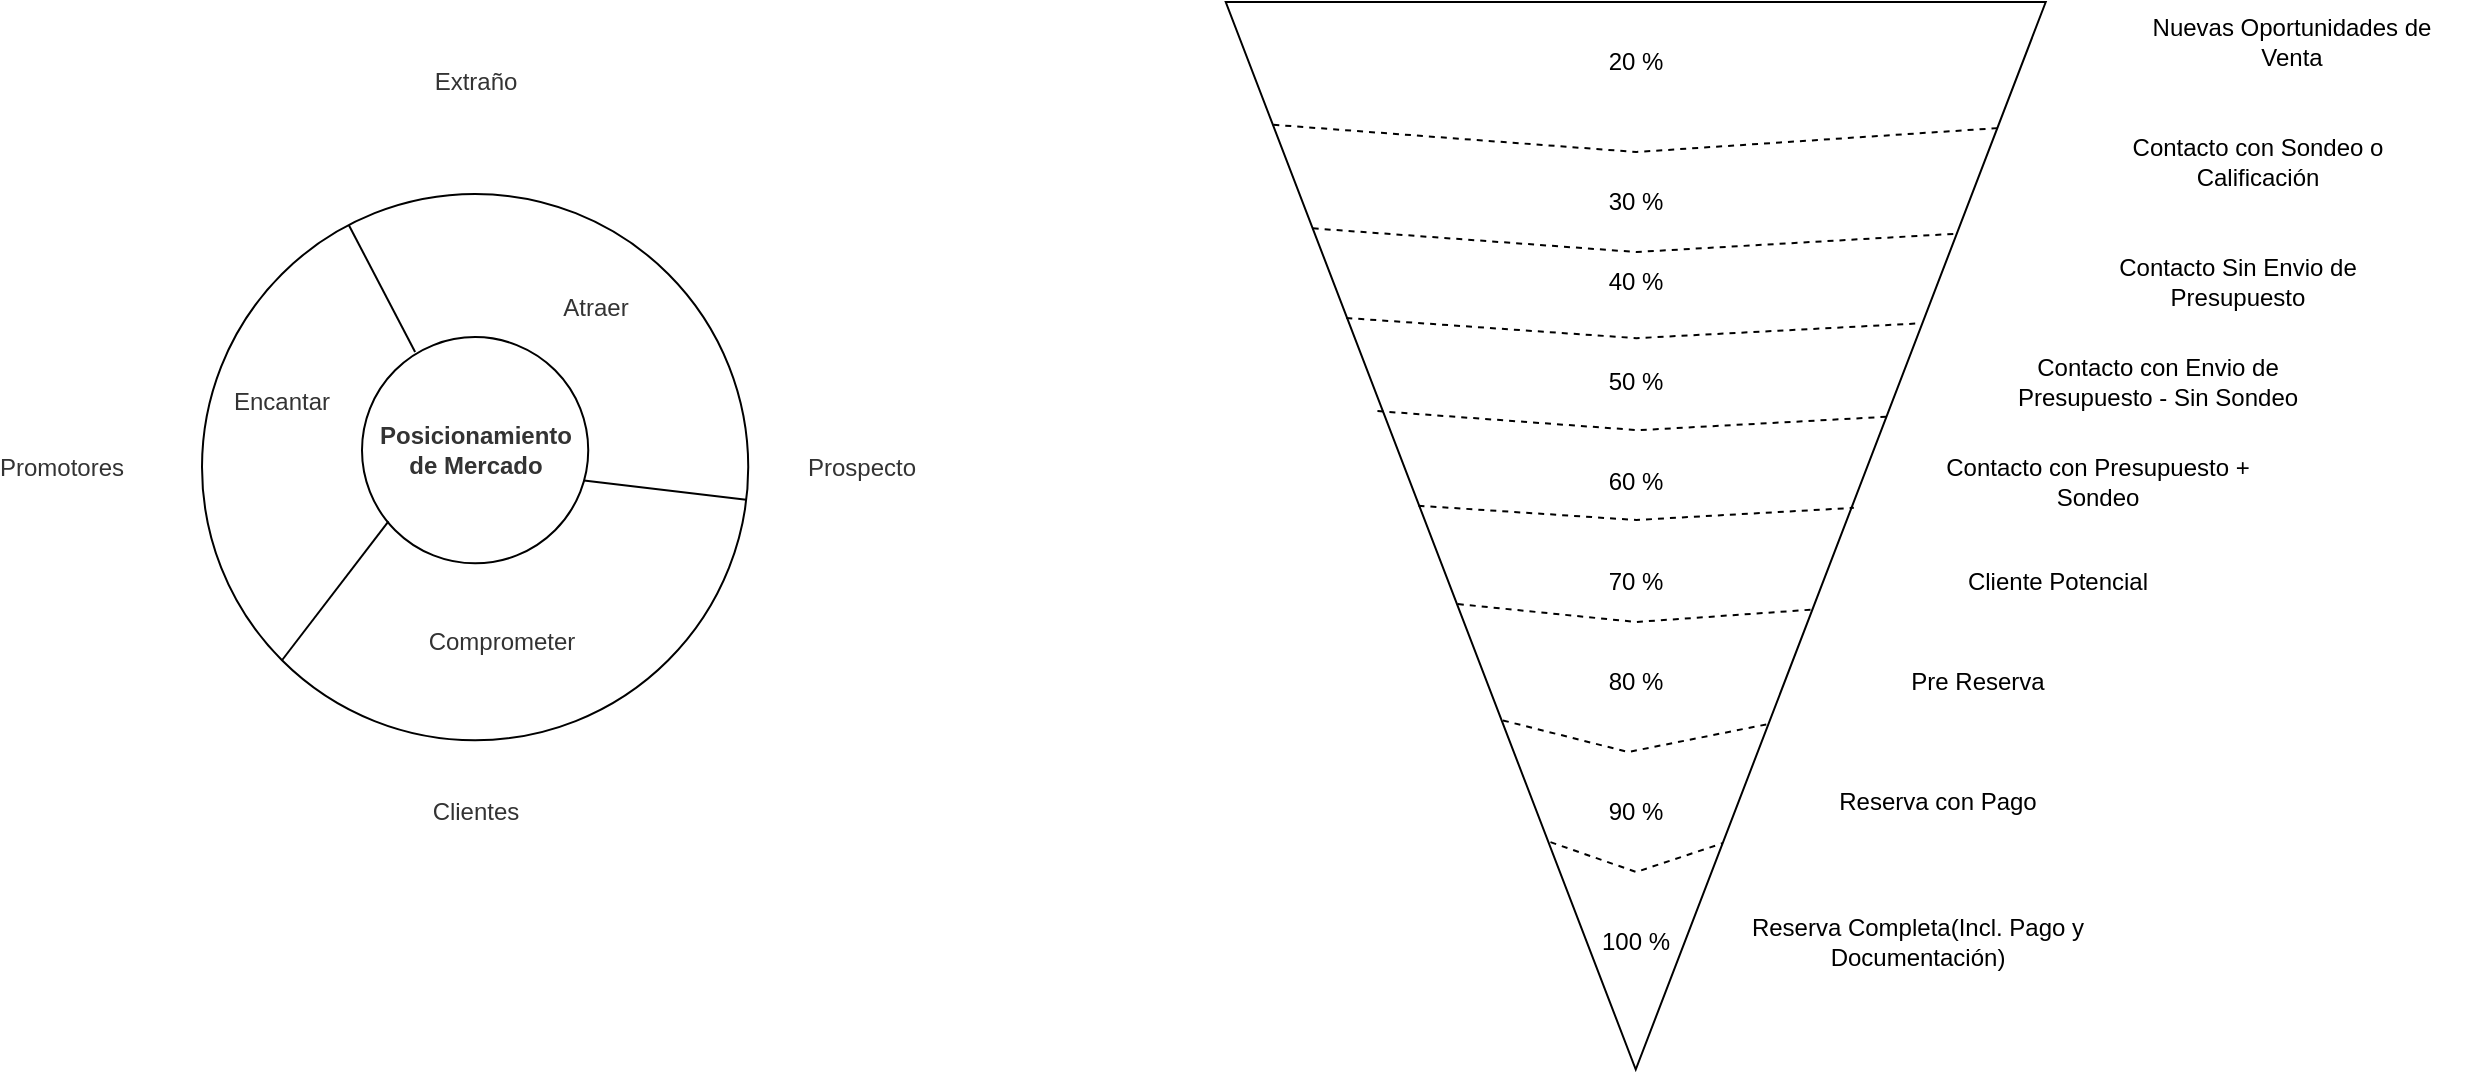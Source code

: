 <mxfile version="20.8.3" type="github">
  <diagram id="FKbZ4pUcJLhqBmUT38od" name="Página-1">
    <mxGraphModel dx="1159" dy="209" grid="1" gridSize="10" guides="1" tooltips="1" connect="1" arrows="1" fold="1" page="1" pageScale="1" pageWidth="827" pageHeight="1169" math="0" shadow="0">
      <root>
        <mxCell id="0" />
        <mxCell id="1" parent="0" />
        <mxCell id="BmlAgcdd3eM29pVQZzMR-1" value="" style="triangle;whiteSpace=wrap;html=1;rotation=90;" parent="1" vertex="1">
          <mxGeometry x="80" y="276.88" width="533.75" height="410" as="geometry" />
        </mxCell>
        <mxCell id="BmlAgcdd3eM29pVQZzMR-2" value="" style="endArrow=none;dashed=1;html=1;rounded=0;entryX=0.118;entryY=0.056;entryDx=0;entryDy=0;entryPerimeter=0;exitX=0.115;exitY=0.942;exitDx=0;exitDy=0;exitPerimeter=0;" parent="1" source="BmlAgcdd3eM29pVQZzMR-1" target="BmlAgcdd3eM29pVQZzMR-1" edge="1">
          <mxGeometry x="0.039" y="10" width="50" height="50" relative="1" as="geometry">
            <mxPoint x="186.87" y="290" as="sourcePoint" />
            <mxPoint x="506.87" y="290" as="targetPoint" />
            <Array as="points">
              <mxPoint x="347.12" y="290" />
            </Array>
            <mxPoint as="offset" />
          </mxGeometry>
        </mxCell>
        <mxCell id="BmlAgcdd3eM29pVQZzMR-4" value="20 %" style="text;html=1;strokeColor=none;fillColor=none;align=center;verticalAlign=middle;whiteSpace=wrap;rounded=0;" parent="1" vertex="1">
          <mxGeometry x="317.12" y="230" width="60" height="30" as="geometry" />
        </mxCell>
        <mxCell id="BmlAgcdd3eM29pVQZzMR-7" value="30 %" style="text;html=1;strokeColor=none;fillColor=none;align=center;verticalAlign=middle;whiteSpace=wrap;rounded=0;" parent="1" vertex="1">
          <mxGeometry x="317.12" y="300" width="60" height="30" as="geometry" />
        </mxCell>
        <mxCell id="BmlAgcdd3eM29pVQZzMR-9" value="40 %" style="text;html=1;strokeColor=none;fillColor=none;align=center;verticalAlign=middle;whiteSpace=wrap;rounded=0;" parent="1" vertex="1">
          <mxGeometry x="317.12" y="340" width="60" height="30" as="geometry" />
        </mxCell>
        <mxCell id="BmlAgcdd3eM29pVQZzMR-12" value="50 %" style="text;html=1;strokeColor=none;fillColor=none;align=center;verticalAlign=middle;whiteSpace=wrap;rounded=0;" parent="1" vertex="1">
          <mxGeometry x="317.12" y="390" width="60" height="30" as="geometry" />
        </mxCell>
        <mxCell id="BmlAgcdd3eM29pVQZzMR-13" value="60 %" style="text;html=1;strokeColor=none;fillColor=none;align=center;verticalAlign=middle;whiteSpace=wrap;rounded=0;" parent="1" vertex="1">
          <mxGeometry x="317.12" y="440" width="60" height="30" as="geometry" />
        </mxCell>
        <mxCell id="BmlAgcdd3eM29pVQZzMR-14" value="70 %" style="text;html=1;strokeColor=none;fillColor=none;align=center;verticalAlign=middle;whiteSpace=wrap;rounded=0;" parent="1" vertex="1">
          <mxGeometry x="317.12" y="490" width="60" height="30" as="geometry" />
        </mxCell>
        <mxCell id="BmlAgcdd3eM29pVQZzMR-15" value="80 %" style="text;html=1;strokeColor=none;fillColor=none;align=center;verticalAlign=middle;whiteSpace=wrap;rounded=0;" parent="1" vertex="1">
          <mxGeometry x="317.12" y="540" width="60" height="30" as="geometry" />
        </mxCell>
        <mxCell id="BmlAgcdd3eM29pVQZzMR-16" value="90 %" style="text;html=1;strokeColor=none;fillColor=none;align=center;verticalAlign=middle;whiteSpace=wrap;rounded=0;" parent="1" vertex="1">
          <mxGeometry x="317.12" y="604.5" width="60" height="30" as="geometry" />
        </mxCell>
        <mxCell id="BmlAgcdd3eM29pVQZzMR-17" value="100 %" style="text;html=1;strokeColor=none;fillColor=none;align=center;verticalAlign=middle;whiteSpace=wrap;rounded=0;" parent="1" vertex="1">
          <mxGeometry x="317.12" y="670" width="60" height="30" as="geometry" />
        </mxCell>
        <mxCell id="BmlAgcdd3eM29pVQZzMR-18" value="" style="endArrow=none;dashed=1;html=1;rounded=0;exitX=0.212;exitY=0.894;exitDx=0;exitDy=0;exitPerimeter=0;entryX=0.217;entryY=0.108;entryDx=0;entryDy=0;entryPerimeter=0;" parent="1" source="BmlAgcdd3eM29pVQZzMR-1" target="BmlAgcdd3eM29pVQZzMR-1" edge="1">
          <mxGeometry x="0.039" y="10" width="50" height="50" relative="1" as="geometry">
            <mxPoint x="162.115" y="326.92" as="sourcePoint" />
            <mxPoint x="513.12" y="330" as="targetPoint" />
            <Array as="points">
              <mxPoint x="347.27" y="340" />
            </Array>
            <mxPoint as="offset" />
          </mxGeometry>
        </mxCell>
        <mxCell id="BmlAgcdd3eM29pVQZzMR-19" value="" style="endArrow=none;dashed=1;html=1;rounded=0;entryX=0.301;entryY=0.153;entryDx=0;entryDy=0;entryPerimeter=0;exitX=0.296;exitY=0.853;exitDx=0;exitDy=0;exitPerimeter=0;" parent="1" source="BmlAgcdd3eM29pVQZzMR-1" target="BmlAgcdd3eM29pVQZzMR-1" edge="1">
          <mxGeometry x="0.039" y="10" width="50" height="50" relative="1" as="geometry">
            <mxPoint x="162.115" y="370.0" as="sourcePoint" />
            <mxPoint x="530.295" y="372.135" as="targetPoint" />
            <Array as="points">
              <mxPoint x="347.27" y="383.08" />
            </Array>
            <mxPoint as="offset" />
          </mxGeometry>
        </mxCell>
        <mxCell id="BmlAgcdd3eM29pVQZzMR-20" value="" style="endArrow=none;dashed=1;html=1;rounded=0;entryX=0.377;entryY=0.187;entryDx=0;entryDy=0;entryPerimeter=0;exitX=0.372;exitY=0.815;exitDx=0;exitDy=0;exitPerimeter=0;" parent="1" edge="1">
          <mxGeometry x="0.039" y="10" width="50" height="50" relative="1" as="geometry">
            <mxPoint x="217.725" y="419.56" as="sourcePoint" />
            <mxPoint x="475.205" y="422.229" as="targetPoint" />
            <Array as="points">
              <mxPoint x="348.18" y="429.08" />
            </Array>
            <mxPoint as="offset" />
          </mxGeometry>
        </mxCell>
        <mxCell id="BmlAgcdd3eM29pVQZzMR-21" value="" style="endArrow=none;dashed=1;html=1;rounded=0;entryX=0.472;entryY=0.234;entryDx=0;entryDy=0;entryPerimeter=0;exitX=0.47;exitY=0.765;exitDx=0;exitDy=0;exitPerimeter=0;" parent="1" edge="1">
          <mxGeometry x="0.039" y="10" width="50" height="50" relative="1" as="geometry">
            <mxPoint x="238.225" y="466.868" as="sourcePoint" />
            <mxPoint x="455.935" y="467.935" as="targetPoint" />
            <Array as="points">
              <mxPoint x="347.12" y="474" />
            </Array>
            <mxPoint as="offset" />
          </mxGeometry>
        </mxCell>
        <mxCell id="BmlAgcdd3eM29pVQZzMR-22" value="" style="endArrow=none;dashed=1;html=1;rounded=0;entryX=0.569;entryY=0.282;entryDx=0;entryDy=0;entryPerimeter=0;exitX=0.564;exitY=0.717;exitDx=0;exitDy=0;exitPerimeter=0;" parent="1" source="BmlAgcdd3eM29pVQZzMR-1" target="BmlAgcdd3eM29pVQZzMR-1" edge="1">
          <mxGeometry x="0.039" y="10" width="50" height="50" relative="1" as="geometry">
            <mxPoint x="261.595" y="517.114" as="sourcePoint" />
            <mxPoint x="430.515" y="519.783" as="targetPoint" />
            <Array as="points">
              <mxPoint x="347.12" y="525" />
            </Array>
            <mxPoint as="offset" />
          </mxGeometry>
        </mxCell>
        <mxCell id="BmlAgcdd3eM29pVQZzMR-23" value="" style="endArrow=none;dashed=1;html=1;rounded=0;entryX=0.676;entryY=0.336;entryDx=0;entryDy=0;entryPerimeter=0;exitX=0.673;exitY=0.662;exitDx=0;exitDy=0;exitPerimeter=0;" parent="1" source="BmlAgcdd3eM29pVQZzMR-1" target="BmlAgcdd3eM29pVQZzMR-1" edge="1">
          <mxGeometry x="0.039" y="10" width="50" height="50" relative="1" as="geometry">
            <mxPoint x="173.115" y="570" as="sourcePoint" />
            <mxPoint x="541.295" y="572.135" as="targetPoint" />
            <Array as="points">
              <mxPoint x="343.12" y="590" />
            </Array>
            <mxPoint as="offset" />
          </mxGeometry>
        </mxCell>
        <mxCell id="BmlAgcdd3eM29pVQZzMR-24" value="" style="endArrow=none;dashed=1;html=1;rounded=0;entryX=0.788;entryY=0.394;entryDx=0;entryDy=0;entryPerimeter=0;exitX=0.787;exitY=0.604;exitDx=0;exitDy=0;exitPerimeter=0;" parent="1" source="BmlAgcdd3eM29pVQZzMR-1" target="BmlAgcdd3eM29pVQZzMR-1" edge="1">
          <mxGeometry x="0.039" y="10" width="50" height="50" relative="1" as="geometry">
            <mxPoint x="164.115" y="628" as="sourcePoint" />
            <mxPoint x="532.295" y="630.135" as="targetPoint" />
            <Array as="points">
              <mxPoint x="347.12" y="650" />
            </Array>
            <mxPoint as="offset" />
          </mxGeometry>
        </mxCell>
        <mxCell id="cpSHxgMs6lZK7ATZQ9MI-1" value="Nuevas Oportunidades de Venta" style="text;html=1;strokeColor=none;fillColor=none;align=center;verticalAlign=middle;whiteSpace=wrap;rounded=0;" parent="1" vertex="1">
          <mxGeometry x="590.12" y="220" width="170" height="30" as="geometry" />
        </mxCell>
        <mxCell id="cpSHxgMs6lZK7ATZQ9MI-2" value="Contacto con Sondeo o Calificación" style="text;html=1;strokeColor=none;fillColor=none;align=center;verticalAlign=middle;whiteSpace=wrap;rounded=0;" parent="1" vertex="1">
          <mxGeometry x="573.12" y="280" width="170" height="30" as="geometry" />
        </mxCell>
        <mxCell id="cpSHxgMs6lZK7ATZQ9MI-3" value="Contacto Sin Envio de Presupuesto" style="text;html=1;strokeColor=none;fillColor=none;align=center;verticalAlign=middle;whiteSpace=wrap;rounded=0;" parent="1" vertex="1">
          <mxGeometry x="563.12" y="340" width="170" height="30" as="geometry" />
        </mxCell>
        <mxCell id="cpSHxgMs6lZK7ATZQ9MI-4" value="Contacto con Envio de Presupuesto - Sin Sondeo" style="text;html=1;strokeColor=none;fillColor=none;align=center;verticalAlign=middle;whiteSpace=wrap;rounded=0;" parent="1" vertex="1">
          <mxGeometry x="523.12" y="390" width="170" height="30" as="geometry" />
        </mxCell>
        <mxCell id="cpSHxgMs6lZK7ATZQ9MI-5" value="Contacto con Presupuesto + Sondeo" style="text;html=1;strokeColor=none;fillColor=none;align=center;verticalAlign=middle;whiteSpace=wrap;rounded=0;" parent="1" vertex="1">
          <mxGeometry x="493.12" y="440" width="170" height="30" as="geometry" />
        </mxCell>
        <mxCell id="cpSHxgMs6lZK7ATZQ9MI-6" value="Cliente Potencial" style="text;html=1;strokeColor=none;fillColor=none;align=center;verticalAlign=middle;whiteSpace=wrap;rounded=0;" parent="1" vertex="1">
          <mxGeometry x="473.12" y="490" width="170" height="30" as="geometry" />
        </mxCell>
        <mxCell id="cpSHxgMs6lZK7ATZQ9MI-7" value="Pre Reserva" style="text;html=1;strokeColor=none;fillColor=none;align=center;verticalAlign=middle;whiteSpace=wrap;rounded=0;" parent="1" vertex="1">
          <mxGeometry x="433.12" y="540" width="170" height="30" as="geometry" />
        </mxCell>
        <mxCell id="cpSHxgMs6lZK7ATZQ9MI-8" value="Reserva con Pago" style="text;html=1;strokeColor=none;fillColor=none;align=center;verticalAlign=middle;whiteSpace=wrap;rounded=0;" parent="1" vertex="1">
          <mxGeometry x="413.12" y="600" width="170" height="30" as="geometry" />
        </mxCell>
        <mxCell id="cpSHxgMs6lZK7ATZQ9MI-9" value="Reserva Completa(Incl. Pago y Documentación)" style="text;html=1;strokeColor=none;fillColor=none;align=center;verticalAlign=middle;whiteSpace=wrap;rounded=0;" parent="1" vertex="1">
          <mxGeometry x="403.12" y="670" width="170" height="30" as="geometry" />
        </mxCell>
        <mxCell id="3JrDUb3RW9IVCVqFoX0_-4" value="" style="group" vertex="1" connectable="0" parent="1">
          <mxGeometry x="-370" y="311" width="273.12" height="273.12" as="geometry" />
        </mxCell>
        <mxCell id="3JrDUb3RW9IVCVqFoX0_-2" value="" style="ellipse;whiteSpace=wrap;html=1;aspect=fixed;fontColor=#FFFFFF;fillColor=none;" vertex="1" parent="3JrDUb3RW9IVCVqFoX0_-4">
          <mxGeometry width="273.12" height="273.12" as="geometry" />
        </mxCell>
        <mxCell id="3JrDUb3RW9IVCVqFoX0_-3" value="" style="ellipse;whiteSpace=wrap;html=1;aspect=fixed;fontColor=#FFFFFF;fillColor=none;" vertex="1" parent="3JrDUb3RW9IVCVqFoX0_-4">
          <mxGeometry x="80" y="71.56" width="113.12" height="113.12" as="geometry" />
        </mxCell>
        <mxCell id="3JrDUb3RW9IVCVqFoX0_-8" value="&lt;b&gt;&lt;font color=&quot;#333333&quot;&gt;Posicionamiento de Mercado&lt;br&gt;&lt;/font&gt;&lt;/b&gt;" style="text;html=1;strokeColor=none;fillColor=none;align=center;verticalAlign=middle;whiteSpace=wrap;rounded=0;fontColor=#FFFFFF;" vertex="1" parent="3JrDUb3RW9IVCVqFoX0_-4">
          <mxGeometry x="106.56" y="113.12" width="60" height="30" as="geometry" />
        </mxCell>
        <mxCell id="3JrDUb3RW9IVCVqFoX0_-13" value="" style="endArrow=none;html=1;rounded=0;fontColor=#333333;" edge="1" parent="3JrDUb3RW9IVCVqFoX0_-4" target="3JrDUb3RW9IVCVqFoX0_-2">
          <mxGeometry width="50" height="50" relative="1" as="geometry">
            <mxPoint x="106.56" y="79" as="sourcePoint" />
            <mxPoint x="156.56" y="29" as="targetPoint" />
          </mxGeometry>
        </mxCell>
        <mxCell id="3JrDUb3RW9IVCVqFoX0_-14" value="Atraer" style="text;html=1;strokeColor=none;fillColor=none;align=center;verticalAlign=middle;whiteSpace=wrap;rounded=0;fontColor=#333333;" vertex="1" parent="3JrDUb3RW9IVCVqFoX0_-4">
          <mxGeometry x="166.56" y="41.56" width="60" height="30" as="geometry" />
        </mxCell>
        <mxCell id="3JrDUb3RW9IVCVqFoX0_-15" value="" style="endArrow=none;html=1;rounded=0;fontColor=#333333;exitX=0.981;exitY=0.634;exitDx=0;exitDy=0;exitPerimeter=0;" edge="1" parent="3JrDUb3RW9IVCVqFoX0_-4" source="3JrDUb3RW9IVCVqFoX0_-3" target="3JrDUb3RW9IVCVqFoX0_-2">
          <mxGeometry width="50" height="50" relative="1" as="geometry">
            <mxPoint x="200" y="121.56" as="sourcePoint" />
            <mxPoint x="250" y="71.56" as="targetPoint" />
          </mxGeometry>
        </mxCell>
        <mxCell id="3JrDUb3RW9IVCVqFoX0_-16" value="Comprometer" style="text;html=1;strokeColor=none;fillColor=none;align=center;verticalAlign=middle;whiteSpace=wrap;rounded=0;fontColor=#333333;" vertex="1" parent="3JrDUb3RW9IVCVqFoX0_-4">
          <mxGeometry x="120" y="209" width="60" height="30" as="geometry" />
        </mxCell>
        <mxCell id="3JrDUb3RW9IVCVqFoX0_-17" value="" style="endArrow=none;html=1;rounded=0;fontColor=#333333;entryX=0.117;entryY=0.814;entryDx=0;entryDy=0;entryPerimeter=0;exitX=0;exitY=1;exitDx=0;exitDy=0;" edge="1" parent="3JrDUb3RW9IVCVqFoX0_-4" source="3JrDUb3RW9IVCVqFoX0_-2" target="3JrDUb3RW9IVCVqFoX0_-3">
          <mxGeometry width="50" height="50" relative="1" as="geometry">
            <mxPoint x="40" y="219" as="sourcePoint" />
            <mxPoint x="90" y="169" as="targetPoint" />
          </mxGeometry>
        </mxCell>
        <mxCell id="3JrDUb3RW9IVCVqFoX0_-18" value="Encantar" style="text;html=1;strokeColor=none;fillColor=none;align=center;verticalAlign=middle;whiteSpace=wrap;rounded=0;fontColor=#333333;" vertex="1" parent="3JrDUb3RW9IVCVqFoX0_-4">
          <mxGeometry x="10" y="89" width="60" height="30" as="geometry" />
        </mxCell>
        <mxCell id="3JrDUb3RW9IVCVqFoX0_-5" value="&lt;font color=&quot;#333333&quot;&gt;Extraño&lt;/font&gt;" style="text;html=1;strokeColor=none;fillColor=none;align=center;verticalAlign=middle;whiteSpace=wrap;rounded=0;fontColor=#FFFFFF;" vertex="1" parent="1">
          <mxGeometry x="-263.44" y="240" width="60" height="30" as="geometry" />
        </mxCell>
        <mxCell id="3JrDUb3RW9IVCVqFoX0_-6" value="&lt;font color=&quot;#333333&quot;&gt;Prospecto&lt;/font&gt;" style="text;html=1;strokeColor=none;fillColor=none;align=center;verticalAlign=middle;whiteSpace=wrap;rounded=0;fontColor=#FFFFFF;" vertex="1" parent="1">
          <mxGeometry x="-70" y="432.56" width="60" height="30" as="geometry" />
        </mxCell>
        <mxCell id="3JrDUb3RW9IVCVqFoX0_-7" value="&lt;div&gt;&lt;font color=&quot;#333333&quot;&gt;Clientes&lt;/font&gt;&lt;/div&gt;" style="text;html=1;strokeColor=none;fillColor=none;align=center;verticalAlign=middle;whiteSpace=wrap;rounded=0;fontColor=#FFFFFF;" vertex="1" parent="1">
          <mxGeometry x="-263.44" y="604.5" width="60" height="30" as="geometry" />
        </mxCell>
        <mxCell id="3JrDUb3RW9IVCVqFoX0_-9" value="Promotores" style="text;html=1;strokeColor=none;fillColor=none;align=center;verticalAlign=middle;whiteSpace=wrap;rounded=0;fontColor=#333333;" vertex="1" parent="1">
          <mxGeometry x="-470" y="432.56" width="60" height="30" as="geometry" />
        </mxCell>
      </root>
    </mxGraphModel>
  </diagram>
</mxfile>
